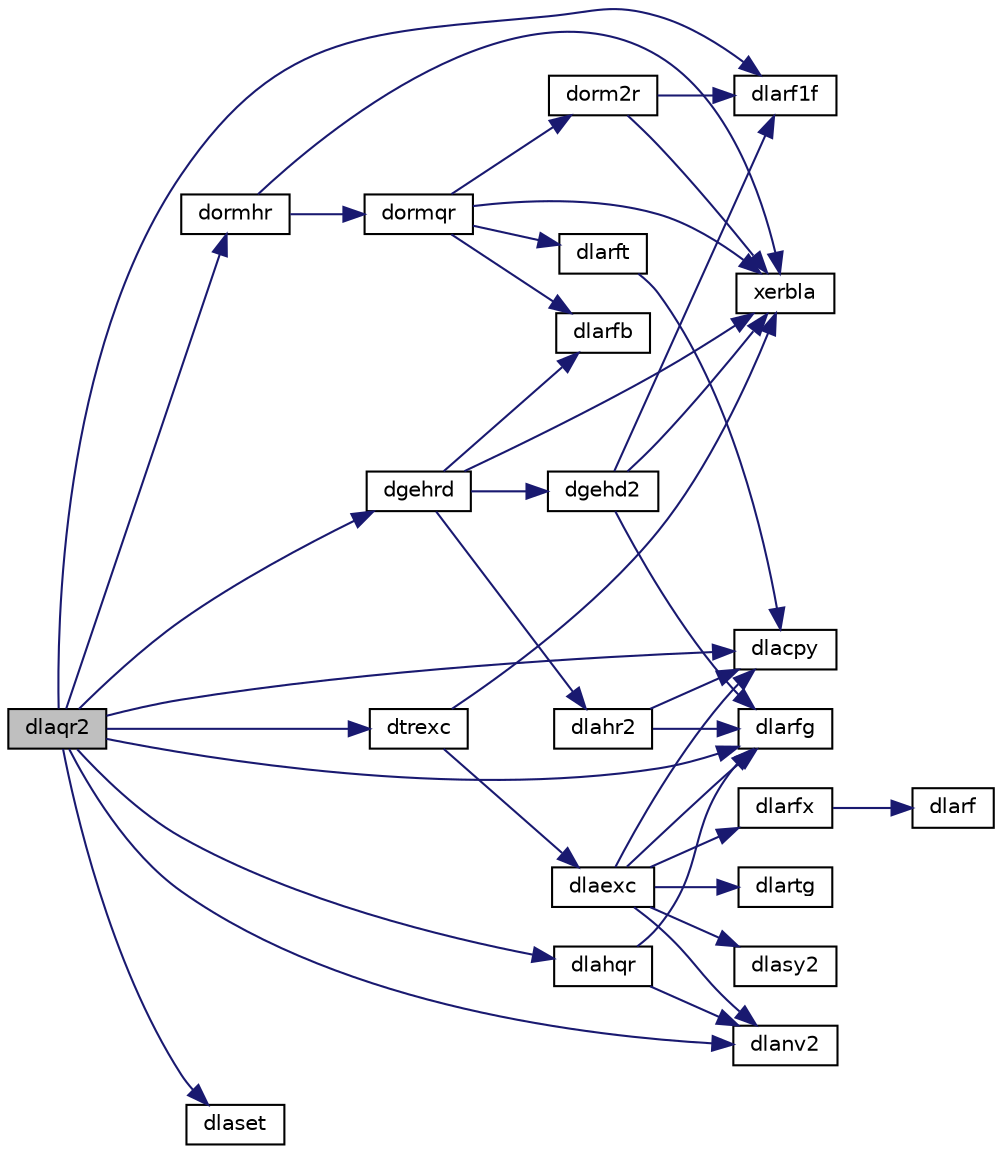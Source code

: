 digraph "dlaqr2"
{
 // LATEX_PDF_SIZE
  edge [fontname="Helvetica",fontsize="10",labelfontname="Helvetica",labelfontsize="10"];
  node [fontname="Helvetica",fontsize="10",shape=record];
  rankdir="LR";
  Node1 [label="dlaqr2",height=0.2,width=0.4,color="black", fillcolor="grey75", style="filled", fontcolor="black",tooltip="DLAQR2 performs the orthogonal similarity transformation of a Hessenberg matrix to detect and deflate..."];
  Node1 -> Node2 [color="midnightblue",fontsize="10",style="solid",fontname="Helvetica"];
  Node2 [label="dgehrd",height=0.2,width=0.4,color="black", fillcolor="white", style="filled",URL="$dgehrd_8f.html#a2611cc9dfdc84e2a08ec57a5dd6cdd2e",tooltip="DGEHRD"];
  Node2 -> Node3 [color="midnightblue",fontsize="10",style="solid",fontname="Helvetica"];
  Node3 [label="dgehd2",height=0.2,width=0.4,color="black", fillcolor="white", style="filled",URL="$dgehd2_8f.html#a976b17056c80d4aeed6438b4118d114a",tooltip="DGEHD2 reduces a general square matrix to upper Hessenberg form using an unblocked algorithm."];
  Node3 -> Node4 [color="midnightblue",fontsize="10",style="solid",fontname="Helvetica"];
  Node4 [label="dlarf1f",height=0.2,width=0.4,color="black", fillcolor="white", style="filled",URL="$dlarf1f_8f.html#a553446f22ec537c5ff7f1335b90c4470",tooltip="DLARF1F applies an elementary reflector to a general rectangular"];
  Node3 -> Node5 [color="midnightblue",fontsize="10",style="solid",fontname="Helvetica"];
  Node5 [label="dlarfg",height=0.2,width=0.4,color="black", fillcolor="white", style="filled",URL="$dlarfg_8f.html#aabb59655e820b3551af27781bd716143",tooltip="DLARFG generates an elementary reflector (Householder matrix)."];
  Node3 -> Node6 [color="midnightblue",fontsize="10",style="solid",fontname="Helvetica"];
  Node6 [label="xerbla",height=0.2,width=0.4,color="black", fillcolor="white", style="filled",URL="$xerbla_8f.html#a377ee61015baf8dea7770b3a404b1c07",tooltip="XERBLA"];
  Node2 -> Node7 [color="midnightblue",fontsize="10",style="solid",fontname="Helvetica"];
  Node7 [label="dlahr2",height=0.2,width=0.4,color="black", fillcolor="white", style="filled",URL="$dlahr2_8f.html#af902d1fcc013fc898363099c8f867e10",tooltip="DLAHR2 reduces the specified number of first columns of a general rectangular matrix A so that elemen..."];
  Node7 -> Node8 [color="midnightblue",fontsize="10",style="solid",fontname="Helvetica"];
  Node8 [label="dlacpy",height=0.2,width=0.4,color="black", fillcolor="white", style="filled",URL="$dlacpy_8f.html#a7eb8731ffab2734378157c40964bf788",tooltip="DLACPY copies all or part of one two-dimensional array to another."];
  Node7 -> Node5 [color="midnightblue",fontsize="10",style="solid",fontname="Helvetica"];
  Node2 -> Node9 [color="midnightblue",fontsize="10",style="solid",fontname="Helvetica"];
  Node9 [label="dlarfb",height=0.2,width=0.4,color="black", fillcolor="white", style="filled",URL="$dlarfb_8f.html#a83c81583bd444e0cf021fb006cd9a5e8",tooltip="DLARFB applies a block reflector or its transpose to a general rectangular matrix."];
  Node2 -> Node6 [color="midnightblue",fontsize="10",style="solid",fontname="Helvetica"];
  Node1 -> Node8 [color="midnightblue",fontsize="10",style="solid",fontname="Helvetica"];
  Node1 -> Node10 [color="midnightblue",fontsize="10",style="solid",fontname="Helvetica"];
  Node10 [label="dlahqr",height=0.2,width=0.4,color="black", fillcolor="white", style="filled",URL="$dlahqr_8f.html#aa677995264e5de3914a3817a66e753c5",tooltip="DLAHQR computes the eigenvalues and Schur factorization of an upper Hessenberg matrix,..."];
  Node10 -> Node11 [color="midnightblue",fontsize="10",style="solid",fontname="Helvetica"];
  Node11 [label="dlanv2",height=0.2,width=0.4,color="black", fillcolor="white", style="filled",URL="$dlanv2_8f.html#a0be048656bc24255a136a80361283e02",tooltip="DLANV2 computes the Schur factorization of a real 2-by-2 nonsymmetric matrix in standard form."];
  Node10 -> Node5 [color="midnightblue",fontsize="10",style="solid",fontname="Helvetica"];
  Node1 -> Node11 [color="midnightblue",fontsize="10",style="solid",fontname="Helvetica"];
  Node1 -> Node4 [color="midnightblue",fontsize="10",style="solid",fontname="Helvetica"];
  Node1 -> Node5 [color="midnightblue",fontsize="10",style="solid",fontname="Helvetica"];
  Node1 -> Node12 [color="midnightblue",fontsize="10",style="solid",fontname="Helvetica"];
  Node12 [label="dlaset",height=0.2,width=0.4,color="black", fillcolor="white", style="filled",URL="$dlaset_8f.html#a89e332374c7cd87e5db54bfe21550bc3",tooltip="DLASET initializes the off-diagonal elements and the diagonal elements of a matrix to given values."];
  Node1 -> Node13 [color="midnightblue",fontsize="10",style="solid",fontname="Helvetica"];
  Node13 [label="dormhr",height=0.2,width=0.4,color="black", fillcolor="white", style="filled",URL="$dormhr_8f.html#ad915777e6be3fa889b3209d7f660070a",tooltip="DORMHR"];
  Node13 -> Node14 [color="midnightblue",fontsize="10",style="solid",fontname="Helvetica"];
  Node14 [label="dormqr",height=0.2,width=0.4,color="black", fillcolor="white", style="filled",URL="$dormqr_8f.html#a17b0765a8a0e6547bcf933979b38f0b0",tooltip="DORMQR"];
  Node14 -> Node9 [color="midnightblue",fontsize="10",style="solid",fontname="Helvetica"];
  Node14 -> Node15 [color="midnightblue",fontsize="10",style="solid",fontname="Helvetica"];
  Node15 [label="dlarft",height=0.2,width=0.4,color="black", fillcolor="white", style="filled",URL="$dlarft_8f.html#a78f6dac52ebcfdeab5b4e5e6d4d0faf0",tooltip="DLARFT forms the triangular factor T of a block reflector H = I - vtvH"];
  Node15 -> Node8 [color="midnightblue",fontsize="10",style="solid",fontname="Helvetica"];
  Node14 -> Node16 [color="midnightblue",fontsize="10",style="solid",fontname="Helvetica"];
  Node16 [label="dorm2r",height=0.2,width=0.4,color="black", fillcolor="white", style="filled",URL="$dorm2r_8f.html#a16f17277972002c33a44e9a7a04bb64f",tooltip="DORM2R multiplies a general matrix by the orthogonal matrix from a QR factorization determined by sge..."];
  Node16 -> Node4 [color="midnightblue",fontsize="10",style="solid",fontname="Helvetica"];
  Node16 -> Node6 [color="midnightblue",fontsize="10",style="solid",fontname="Helvetica"];
  Node14 -> Node6 [color="midnightblue",fontsize="10",style="solid",fontname="Helvetica"];
  Node13 -> Node6 [color="midnightblue",fontsize="10",style="solid",fontname="Helvetica"];
  Node1 -> Node17 [color="midnightblue",fontsize="10",style="solid",fontname="Helvetica"];
  Node17 [label="dtrexc",height=0.2,width=0.4,color="black", fillcolor="white", style="filled",URL="$dtrexc_8f.html#a321d3f3a5e2768676a4d8ec2aa2ff2fe",tooltip="DTREXC"];
  Node17 -> Node18 [color="midnightblue",fontsize="10",style="solid",fontname="Helvetica"];
  Node18 [label="dlaexc",height=0.2,width=0.4,color="black", fillcolor="white", style="filled",URL="$dlaexc_8f.html#a7b430b81bbddf88bc99268a506931aef",tooltip="DLAEXC swaps adjacent diagonal blocks of a real upper quasi-triangular matrix in Schur canonical form..."];
  Node18 -> Node8 [color="midnightblue",fontsize="10",style="solid",fontname="Helvetica"];
  Node18 -> Node11 [color="midnightblue",fontsize="10",style="solid",fontname="Helvetica"];
  Node18 -> Node5 [color="midnightblue",fontsize="10",style="solid",fontname="Helvetica"];
  Node18 -> Node19 [color="midnightblue",fontsize="10",style="solid",fontname="Helvetica"];
  Node19 [label="dlarfx",height=0.2,width=0.4,color="black", fillcolor="white", style="filled",URL="$dlarfx_8f.html#a30b528e74865e6d94574db1c3b084129",tooltip="DLARFX applies an elementary reflector to a general rectangular matrix, with loop unrolling when the ..."];
  Node19 -> Node20 [color="midnightblue",fontsize="10",style="solid",fontname="Helvetica"];
  Node20 [label="dlarf",height=0.2,width=0.4,color="black", fillcolor="white", style="filled",URL="$dlarf_8f.html#a39a2b39f56ce497b218c5f48339ee712",tooltip="DLARF applies an elementary reflector to a general rectangular matrix."];
  Node18 -> Node21 [color="midnightblue",fontsize="10",style="solid",fontname="Helvetica"];
  Node21 [label="dlartg",height=0.2,width=0.4,color="black", fillcolor="white", style="filled",URL="$dlartg_8f90.html#a86f8f877eaea0386cdc2c3c175d9ea88",tooltip="DLARTG generates a plane rotation with real cosine and real sine."];
  Node18 -> Node22 [color="midnightblue",fontsize="10",style="solid",fontname="Helvetica"];
  Node22 [label="dlasy2",height=0.2,width=0.4,color="black", fillcolor="white", style="filled",URL="$dlasy2_8f.html#af104dd54134c1a4ddb0d573ff9fe6d06",tooltip="DLASY2 solves the Sylvester matrix equation where the matrices are of order 1 or 2."];
  Node17 -> Node6 [color="midnightblue",fontsize="10",style="solid",fontname="Helvetica"];
}
